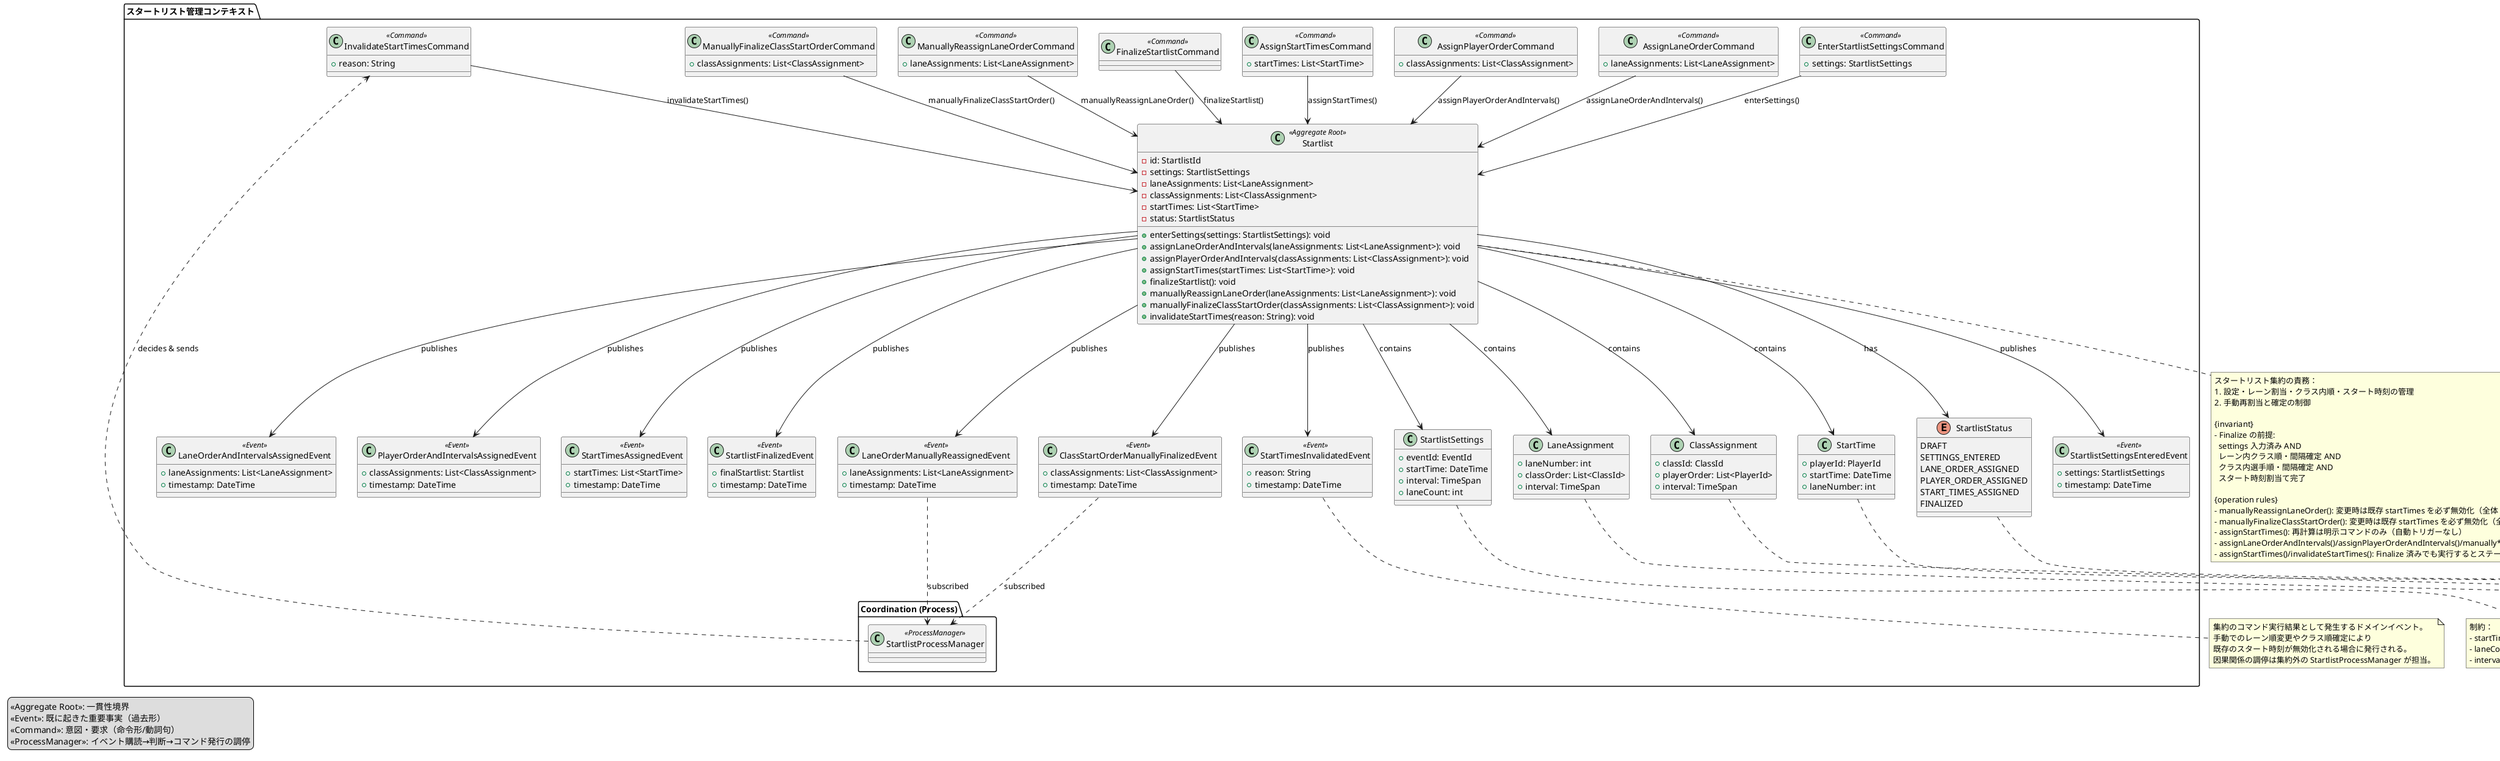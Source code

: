 @startuml Startlist Aggregate

!define AGGREGATE_COLOR #FFE6CC
!define COMMAND_COLOR #CCE5FF
!define EVENT_COLOR #FFE6CC
!define SIDE_EFFECT_COLOR #FFB3B3

package "スタートリスト管理コンテキスト" {
    
    class Startlist <<Aggregate Root>> {
        - id: StartlistId
        - settings: StartlistSettings
        - laneAssignments: List<LaneAssignment>
        - classAssignments: List<ClassAssignment>
        - startTimes: List<StartTime>
        - status: StartlistStatus
        
        + enterSettings(settings: StartlistSettings): void
        + assignLaneOrderAndIntervals(laneAssignments: List<LaneAssignment>): void
        + assignPlayerOrderAndIntervals(classAssignments: List<ClassAssignment>): void
        + assignStartTimes(startTimes: List<StartTime>): void
        + finalizeStartlist(): void
        + manuallyReassignLaneOrder(laneAssignments: List<LaneAssignment>): void
        + manuallyFinalizeClassStartOrder(classAssignments: List<ClassAssignment>): void
        + invalidateStartTimes(reason: String): void
    }
    
    ' コマンド（青い付箋）
    class EnterStartlistSettingsCommand <<Command>> {
        + settings: StartlistSettings
    }
    
    class AssignLaneOrderCommand <<Command>> {
        + laneAssignments: List<LaneAssignment>
    }
    
    class AssignPlayerOrderCommand <<Command>> {
        + classAssignments: List<ClassAssignment>
    }
    
    class AssignStartTimesCommand <<Command>> {
        + startTimes: List<StartTime>
    }
    
    class FinalizeStartlistCommand <<Command>> {
    }
    
    class ManuallyReassignLaneOrderCommand <<Command>> {
        + laneAssignments: List<LaneAssignment>
    }
    
    class ManuallyFinalizeClassStartOrderCommand <<Command>> {
        + classAssignments: List<ClassAssignment>
    }
    
    class InvalidateStartTimesCommand <<Command>> {
        + reason: String
    }
    
    ' イベント（オレンジの付箋）
    class StartlistSettingsEnteredEvent <<Event>> {
        + settings: StartlistSettings
        + timestamp: DateTime
    }
    
    class LaneOrderAndIntervalsAssignedEvent <<Event>> {
        + laneAssignments: List<LaneAssignment>
        + timestamp: DateTime
    }
    
    class PlayerOrderAndIntervalsAssignedEvent <<Event>> {
        + classAssignments: List<ClassAssignment>
        + timestamp: DateTime
    }
    
    class StartTimesAssignedEvent <<Event>> {
        + startTimes: List<StartTime>
        + timestamp: DateTime
    }
    
    class StartlistFinalizedEvent <<Event>> {
        + finalStartlist: Startlist
        + timestamp: DateTime
    }
    
    class LaneOrderManuallyReassignedEvent <<Event>> {
        + laneAssignments: List<LaneAssignment>
        + timestamp: DateTime
    }
    
    class ClassStartOrderManuallyFinalizedEvent <<Event>> {
        + classAssignments: List<ClassAssignment>
        + timestamp: DateTime
    }
    
    ' ドメインイベント
    class StartTimesInvalidatedEvent <<Event>> {
        + reason: String
        + timestamp: DateTime
    }
    
    ' 値オブジェクト
    class StartlistSettings {
        + eventId: EventId
        + startTime: DateTime
        + interval: TimeSpan
        + laneCount: int
    }
    
    class LaneAssignment {
        + laneNumber: int
        + classOrder: List<ClassId>
        + interval: TimeSpan
    }
    
    class ClassAssignment {
        + classId: ClassId
        + playerOrder: List<PlayerId>
        + interval: TimeSpan
    }
    
    class StartTime {
        + playerId: PlayerId
        + startTime: DateTime
        + laneNumber: int
    }
    
    enum StartlistStatus {
        DRAFT
        SETTINGS_ENTERED
        LANE_ORDER_ASSIGNED
        PLAYER_ORDER_ASSIGNED
        START_TIMES_ASSIGNED
        FINALIZED
    }
    
    ' コマンドから集約への関係
    EnterStartlistSettingsCommand --> Startlist : "enterSettings()"
    AssignLaneOrderCommand --> Startlist : "assignLaneOrderAndIntervals()"
    AssignPlayerOrderCommand --> Startlist : "assignPlayerOrderAndIntervals()"
    AssignStartTimesCommand --> Startlist : "assignStartTimes()"
    FinalizeStartlistCommand --> Startlist : "finalizeStartlist()"
    ManuallyReassignLaneOrderCommand --> Startlist : "manuallyReassignLaneOrder()"
    ManuallyFinalizeClassStartOrderCommand --> Startlist : "manuallyFinalizeClassStartOrder()"
    InvalidateStartTimesCommand --> Startlist : "invalidateStartTimes()"
    
    ' 集約からイベントへの関係
    Startlist --> StartlistSettingsEnteredEvent : "publishes"
    Startlist --> LaneOrderAndIntervalsAssignedEvent : "publishes"
    Startlist --> PlayerOrderAndIntervalsAssignedEvent : "publishes"
    Startlist --> StartTimesAssignedEvent : "publishes"
    Startlist --> StartlistFinalizedEvent : "publishes"
    Startlist --> LaneOrderManuallyReassignedEvent : "publishes"
    Startlist --> ClassStartOrderManuallyFinalizedEvent : "publishes"
    Startlist --> StartTimesInvalidatedEvent : "publishes"
    
    ' 調停（プロセスマネージャ）による因果連鎖（購読→判断→コマンド発行）
    package "Coordination (Process)" {
      class StartlistProcessManager <<ProcessManager>>
    }
    LaneOrderManuallyReassignedEvent ..> StartlistProcessManager : subscribed
    ClassStartOrderManuallyFinalizedEvent ..> StartlistProcessManager : subscribed
    StartlistProcessManager ..> InvalidateStartTimesCommand : decides & sends
    
    ' 値オブジェクトの関係
    Startlist --> StartlistSettings : "contains"
    Startlist --> LaneAssignment : "contains"
    Startlist --> ClassAssignment : "contains"
    Startlist --> StartTime : "contains"
    Startlist --> StartlistStatus : "has"

}

note bottom of Startlist
  スタートリスト集約の責務：
  1. 設定・レーン割当・クラス内順・スタート時刻の管理
  2. 手動再割当と確定の制御

  {invariant}
  - Finalize の前提:
    settings 入力済み AND
    レーン内クラス順・間隔確定 AND
    クラス内選手順・間隔確定 AND
    スタート時刻割当て完了

  {operation rules}
  - manuallyReassignLaneOrder(): 変更時は既存 startTimes を必ず無効化（全体 or 影響範囲）
  - manuallyFinalizeClassStartOrder(): 変更時は既存 startTimes を必ず無効化（全体 or 影響範囲）
  - assignStartTimes(): 再計算は明示コマンドのみ（自動トリガーなし）
  - assignLaneOrderAndIntervals()/assignPlayerOrderAndIntervals()/manually*(): Finalize 済みでも実行すると startTimes を無効化し、ステータスを対応フェーズまで戻す
  - assignStartTimes()/invalidateStartTimes(): Finalize 済みでも実行するとステータスが再び開き、必要に応じて startTimes をクリアする
end note

note bottom of StartlistSettings
  制約：
  - startTime は一貫したタイムゾーンで扱う（Zoned）
  - laneCount >= 1
  - interval は正の時間（> 0、クラス間のデフォルト間隔）
end note

note bottom of LaneAssignment
  {invariant}
  - laneNumber は 1..StartlistSettings.laneCount
  - classOrder は同一レーン内で重複禁止
  - classOrder の順序は 1..n の連番（欠番なし）
  - interval は正の時間（> 0、次クラス開始までの間隔）
end note

note bottom of ClassAssignment
  {invariant}
  - playerOrder は重複禁止
  - order は 1..m の連番（欠番なし）
  - interval は選手間デフォルト間隔、正の時間（> 0）
end note

note bottom of StartTime
  startTime は日付跨ぎを許容（深夜帯の大会等）
end note

note bottom of StartlistStatus
  DRAFT → SETTINGS_ENTERED → LANE_ORDER_ASSIGNED → PLAYER_ORDER_ASSIGNED → START_TIMES_ASSIGNED → FINALIZED
  （途中状態をスキップする場合も、Finalize 前提は満たすこと）
end note

note bottom of StartTimesInvalidatedEvent
  集約のコマンド実行結果として発生するドメインイベント。
  手動でのレーン順変更やクラス順確定により
  既存のスタート時刻が無効化される場合に発行される。
  因果関係の調停は集約外の StartlistProcessManager が担当。
end note

legend left
  <<Aggregate Root>>: 一貫性境界
  <<Event>>: 既に起きた重要事実（過去形）
  <<Command>>: 意図・要求（命令形/動詞句）
  <<ProcessManager>>: イベント購読→判断→コマンド発行の調停
endlegend

@enduml
